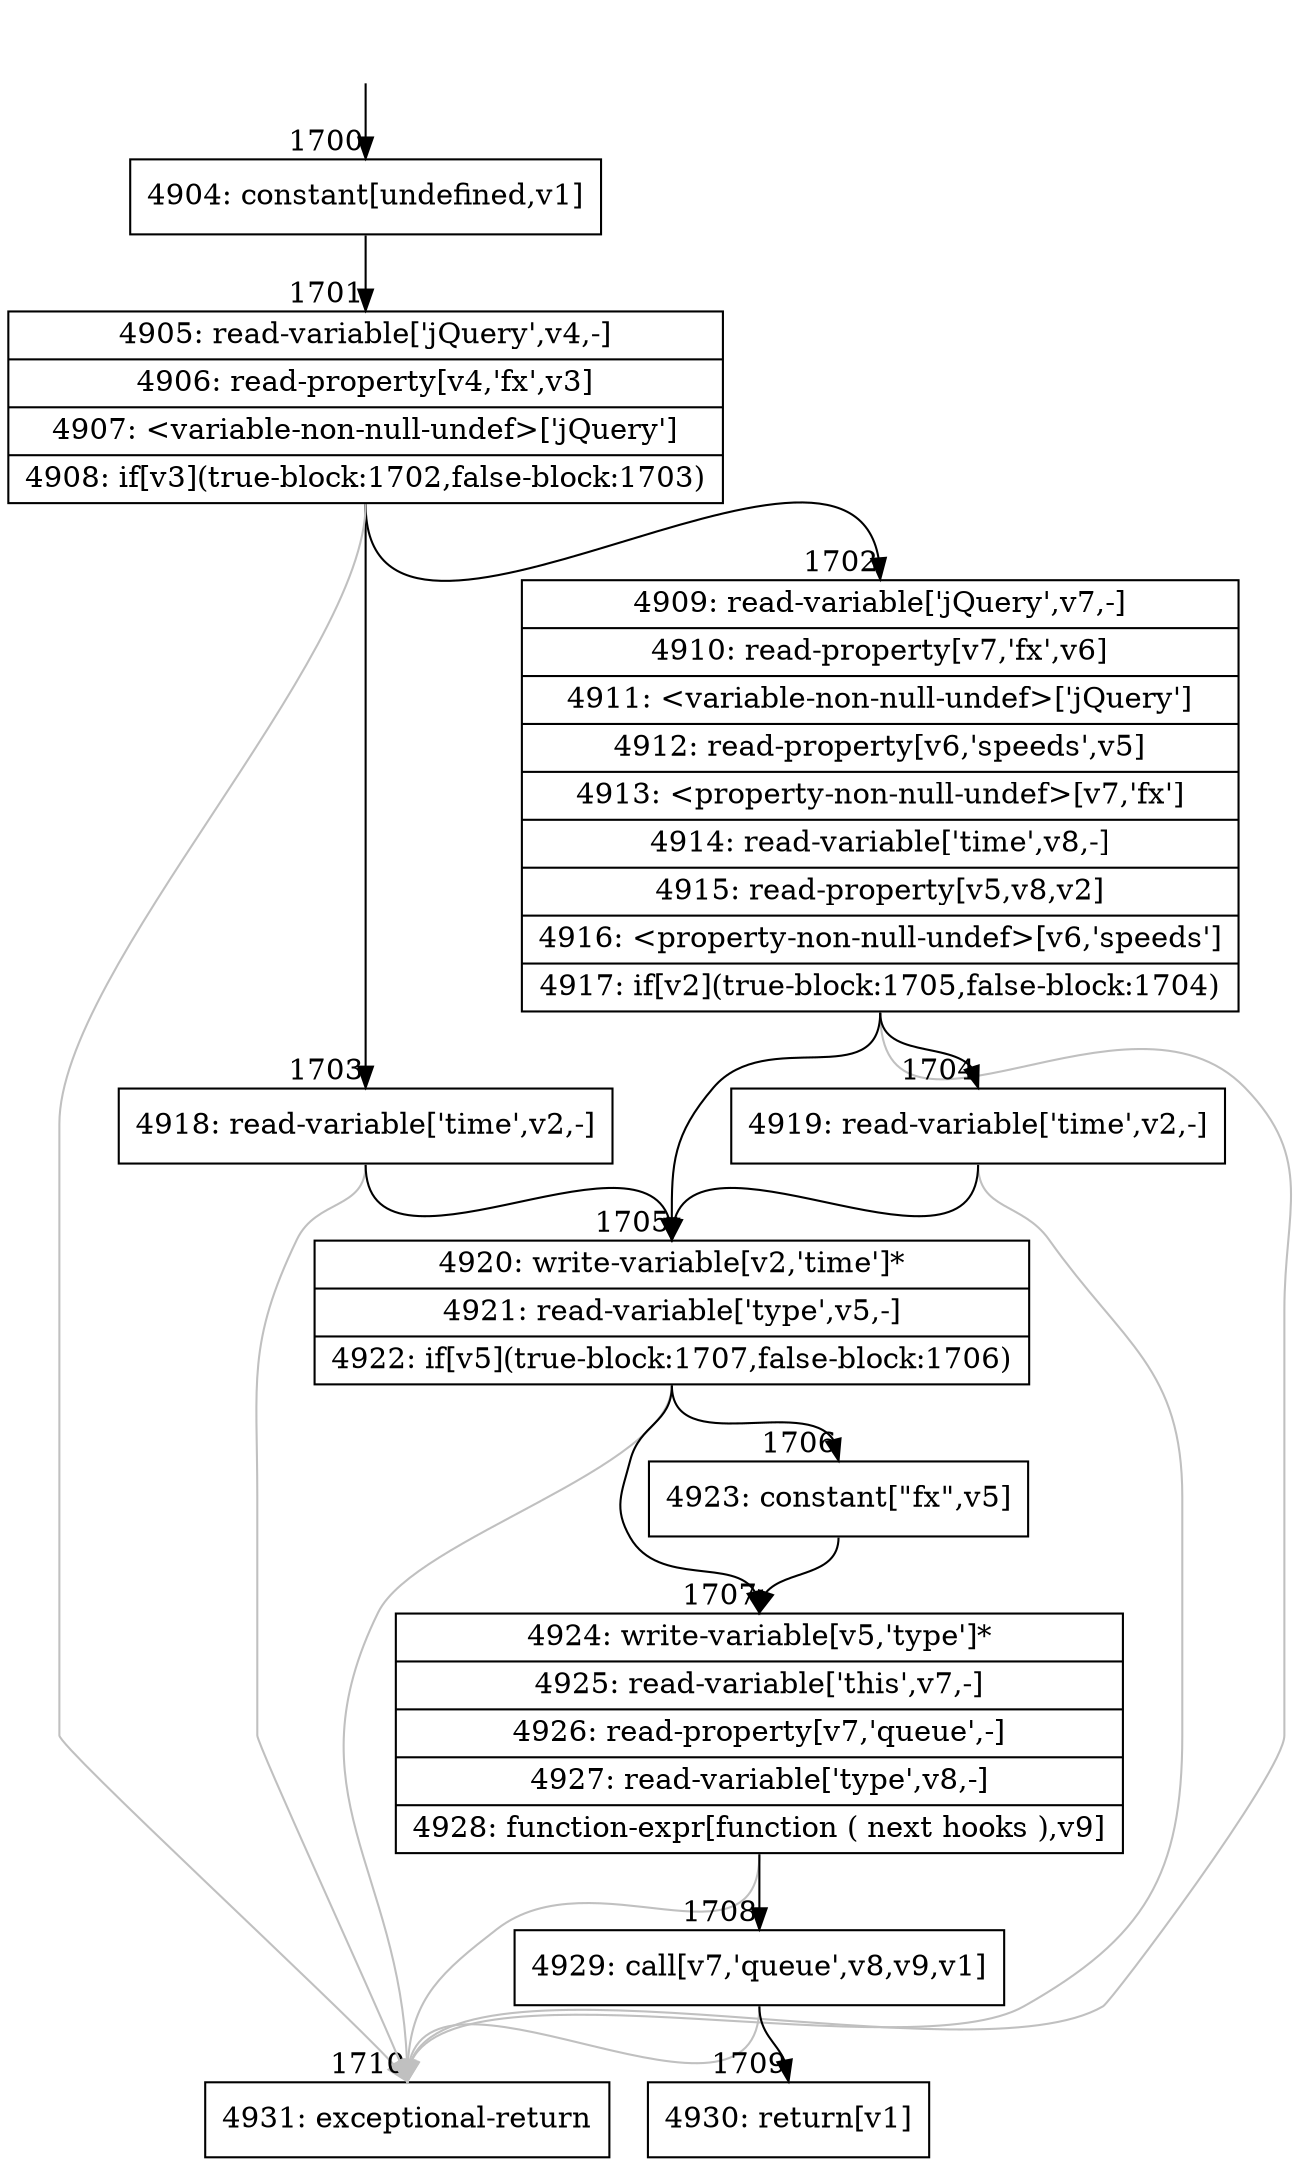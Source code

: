 digraph {
rankdir="TD"
BB_entry117[shape=none,label=""];
BB_entry117 -> BB1700 [tailport=s, headport=n, headlabel="    1700"]
BB1700 [shape=record label="{4904: constant[undefined,v1]}" ] 
BB1700 -> BB1701 [tailport=s, headport=n, headlabel="      1701"]
BB1701 [shape=record label="{4905: read-variable['jQuery',v4,-]|4906: read-property[v4,'fx',v3]|4907: \<variable-non-null-undef\>['jQuery']|4908: if[v3](true-block:1702,false-block:1703)}" ] 
BB1701 -> BB1702 [tailport=s, headport=n, headlabel="      1702"]
BB1701 -> BB1703 [tailport=s, headport=n, headlabel="      1703"]
BB1701 -> BB1710 [tailport=s, headport=n, color=gray, headlabel="      1710"]
BB1702 [shape=record label="{4909: read-variable['jQuery',v7,-]|4910: read-property[v7,'fx',v6]|4911: \<variable-non-null-undef\>['jQuery']|4912: read-property[v6,'speeds',v5]|4913: \<property-non-null-undef\>[v7,'fx']|4914: read-variable['time',v8,-]|4915: read-property[v5,v8,v2]|4916: \<property-non-null-undef\>[v6,'speeds']|4917: if[v2](true-block:1705,false-block:1704)}" ] 
BB1702 -> BB1705 [tailport=s, headport=n, headlabel="      1705"]
BB1702 -> BB1704 [tailport=s, headport=n, headlabel="      1704"]
BB1702 -> BB1710 [tailport=s, headport=n, color=gray]
BB1703 [shape=record label="{4918: read-variable['time',v2,-]}" ] 
BB1703 -> BB1705 [tailport=s, headport=n]
BB1703 -> BB1710 [tailport=s, headport=n, color=gray]
BB1704 [shape=record label="{4919: read-variable['time',v2,-]}" ] 
BB1704 -> BB1705 [tailport=s, headport=n]
BB1704 -> BB1710 [tailport=s, headport=n, color=gray]
BB1705 [shape=record label="{4920: write-variable[v2,'time']*|4921: read-variable['type',v5,-]|4922: if[v5](true-block:1707,false-block:1706)}" ] 
BB1705 -> BB1707 [tailport=s, headport=n, headlabel="      1707"]
BB1705 -> BB1706 [tailport=s, headport=n, headlabel="      1706"]
BB1705 -> BB1710 [tailport=s, headport=n, color=gray]
BB1706 [shape=record label="{4923: constant[\"fx\",v5]}" ] 
BB1706 -> BB1707 [tailport=s, headport=n]
BB1707 [shape=record label="{4924: write-variable[v5,'type']*|4925: read-variable['this',v7,-]|4926: read-property[v7,'queue',-]|4927: read-variable['type',v8,-]|4928: function-expr[function ( next hooks ),v9]}" ] 
BB1707 -> BB1708 [tailport=s, headport=n, headlabel="      1708"]
BB1707 -> BB1710 [tailport=s, headport=n, color=gray]
BB1708 [shape=record label="{4929: call[v7,'queue',v8,v9,v1]}" ] 
BB1708 -> BB1709 [tailport=s, headport=n, headlabel="      1709"]
BB1708 -> BB1710 [tailport=s, headport=n, color=gray]
BB1709 [shape=record label="{4930: return[v1]}" ] 
BB1710 [shape=record label="{4931: exceptional-return}" ] 
}
